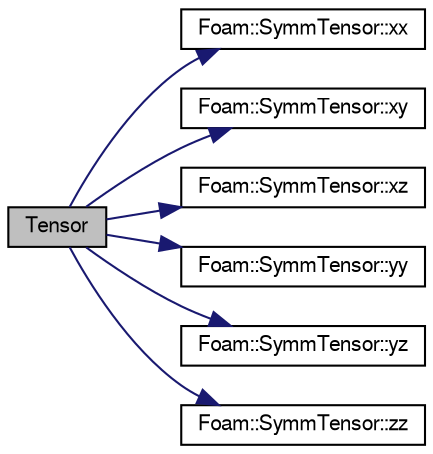 digraph "Tensor"
{
  bgcolor="transparent";
  edge [fontname="FreeSans",fontsize="10",labelfontname="FreeSans",labelfontsize="10"];
  node [fontname="FreeSans",fontsize="10",shape=record];
  rankdir="LR";
  Node1 [label="Tensor",height=0.2,width=0.4,color="black", fillcolor="grey75", style="filled" fontcolor="black"];
  Node1 -> Node2 [color="midnightblue",fontsize="10",style="solid",fontname="FreeSans"];
  Node2 [label="Foam::SymmTensor::xx",height=0.2,width=0.4,color="black",URL="$a02468.html#adefeff2f0e457c0e62a5e9d1292e3569"];
  Node1 -> Node3 [color="midnightblue",fontsize="10",style="solid",fontname="FreeSans"];
  Node3 [label="Foam::SymmTensor::xy",height=0.2,width=0.4,color="black",URL="$a02468.html#a9eba447e6738c78e6b0694c15b09236e"];
  Node1 -> Node4 [color="midnightblue",fontsize="10",style="solid",fontname="FreeSans"];
  Node4 [label="Foam::SymmTensor::xz",height=0.2,width=0.4,color="black",URL="$a02468.html#a217bb40fe6bbc4fd0d1f61fb1585d47e"];
  Node1 -> Node5 [color="midnightblue",fontsize="10",style="solid",fontname="FreeSans"];
  Node5 [label="Foam::SymmTensor::yy",height=0.2,width=0.4,color="black",URL="$a02468.html#a1fabd792063b2f2c0c53693512a5baeb"];
  Node1 -> Node6 [color="midnightblue",fontsize="10",style="solid",fontname="FreeSans"];
  Node6 [label="Foam::SymmTensor::yz",height=0.2,width=0.4,color="black",URL="$a02468.html#aded7c943a25c96a9b28f63116b1060c8"];
  Node1 -> Node7 [color="midnightblue",fontsize="10",style="solid",fontname="FreeSans"];
  Node7 [label="Foam::SymmTensor::zz",height=0.2,width=0.4,color="black",URL="$a02468.html#ad557e07a1361f2a9875b25deead0beb8"];
}
